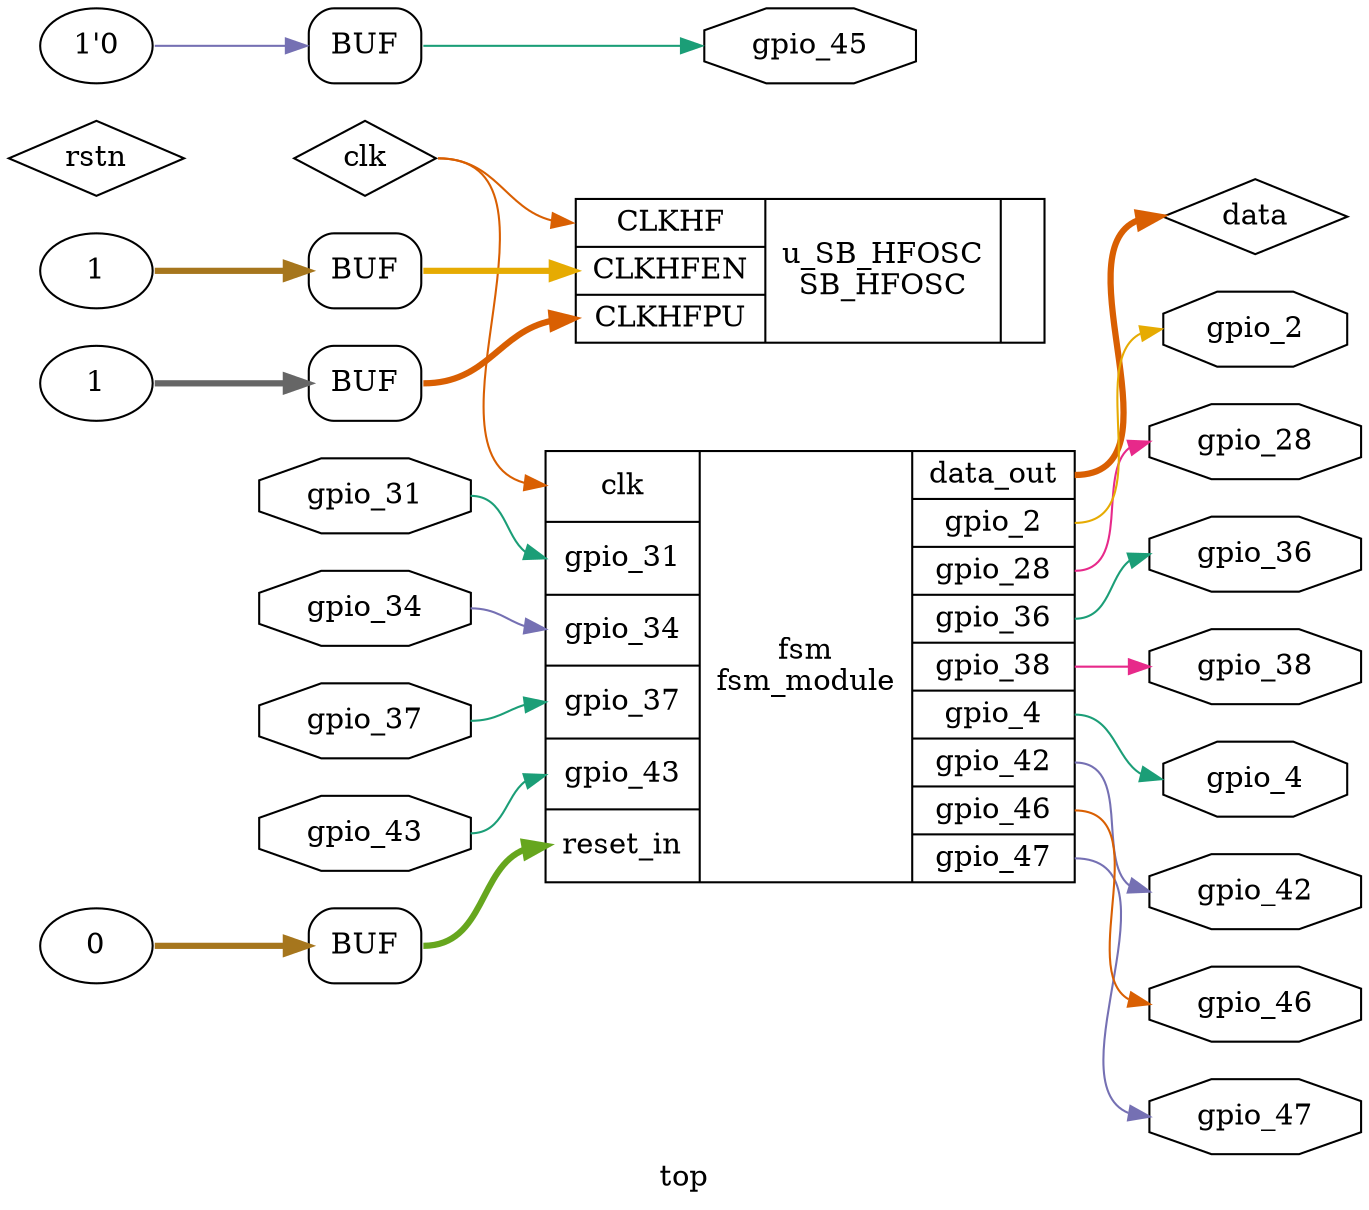 digraph "top" {
label="top";
rankdir="LR";
remincross=true;
n4 [ shape=diamond, label="data", color="black", fontcolor="black" ];
n5 [ shape=diamond, label="clk", color="black", fontcolor="black" ];
n6 [ shape=diamond, label="rstn", color="black", fontcolor="black" ];
n7 [ shape=octagon, label="gpio_31", color="black", fontcolor="black" ];
n8 [ shape=octagon, label="gpio_37", color="black", fontcolor="black" ];
n9 [ shape=octagon, label="gpio_34", color="black", fontcolor="black" ];
n10 [ shape=octagon, label="gpio_43", color="black", fontcolor="black" ];
n11 [ shape=octagon, label="gpio_36", color="black", fontcolor="black" ];
n12 [ shape=octagon, label="gpio_42", color="black", fontcolor="black" ];
n13 [ shape=octagon, label="gpio_38", color="black", fontcolor="black" ];
n14 [ shape=octagon, label="gpio_28", color="black", fontcolor="black" ];
n15 [ shape=octagon, label="gpio_47", color="black", fontcolor="black" ];
n16 [ shape=octagon, label="gpio_46", color="black", fontcolor="black" ];
n17 [ shape=octagon, label="gpio_45", color="black", fontcolor="black" ];
n18 [ shape=octagon, label="gpio_4", color="black", fontcolor="black" ];
n19 [ shape=octagon, label="gpio_2", color="black", fontcolor="black" ];
c22 [ shape=record, label="{{<p5> clk|<p7> gpio_31|<p9> gpio_34|<p8> gpio_37|<p10> gpio_43|<p20> reset_in}|fsm\nfsm_module|{<p21> data_out|<p19> gpio_2|<p14> gpio_28|<p11> gpio_36|<p13> gpio_38|<p18> gpio_4|<p12> gpio_42|<p16> gpio_46|<p15> gpio_47}}",  ];
c26 [ shape=record, label="{{<p23> CLKHF|<p24> CLKHFEN|<p25> CLKHFPU}|u_SB_HFOSC\nSB_HFOSC|{}}",  ];
v0 [ label="1" ];
x1 [shape=box, style=rounded, label="BUF", ];
v2 [ label="1" ];
x3 [shape=box, style=rounded, label="BUF", ];
v4 [ label="1'0" ];
x5 [shape=box, style=rounded, label="BUF", ];
v6 [ label="0" ];
x7 [shape=box, style=rounded, label="BUF", ];
x7:e -> c22:p20:w [colorscheme="dark28", color="5", fontcolor="5", style="setlinewidth(3)", label=""];
n10:e -> c22:p10:w [colorscheme="dark28", color="1", fontcolor="1", label=""];
c22:p11:e -> n11:w [colorscheme="dark28", color="1", fontcolor="1", label=""];
c22:p12:e -> n12:w [colorscheme="dark28", color="3", fontcolor="3", label=""];
c22:p13:e -> n13:w [colorscheme="dark28", color="4", fontcolor="4", label=""];
c22:p14:e -> n14:w [colorscheme="dark28", color="4", fontcolor="4", label=""];
c22:p15:e -> n15:w [colorscheme="dark28", color="3", fontcolor="3", label=""];
c22:p16:e -> n16:w [colorscheme="dark28", color="2", fontcolor="2", label=""];
x5:e -> n17:w [colorscheme="dark28", color="1", fontcolor="1", label=""];
c22:p18:e -> n18:w [colorscheme="dark28", color="1", fontcolor="1", label=""];
c22:p19:e -> n19:w [colorscheme="dark28", color="6", fontcolor="6", label=""];
x3:e -> c26:p24:w [colorscheme="dark28", color="6", fontcolor="6", style="setlinewidth(3)", label=""];
x1:e -> c26:p25:w [colorscheme="dark28", color="2", fontcolor="2", style="setlinewidth(3)", label=""];
c22:p21:e -> n4:w [colorscheme="dark28", color="2", fontcolor="2", style="setlinewidth(3)", label=""];
n5:e -> c22:p5:w [colorscheme="dark28", color="2", fontcolor="2", label=""];
n5:e -> c26:p23:w [colorscheme="dark28", color="2", fontcolor="2", label=""];
n7:e -> c22:p7:w [colorscheme="dark28", color="1", fontcolor="1", label=""];
n8:e -> c22:p8:w [colorscheme="dark28", color="1", fontcolor="1", label=""];
n9:e -> c22:p9:w [colorscheme="dark28", color="3", fontcolor="3", label=""];
v0:e -> x1:w [colorscheme="dark28", color="8", fontcolor="8", style="setlinewidth(3)", label=""];
v2:e -> x3:w [colorscheme="dark28", color="7", fontcolor="7", style="setlinewidth(3)", label=""];
v4:e -> x5:w [colorscheme="dark28", color="3", fontcolor="3", label=""];
v6:e -> x7:w [colorscheme="dark28", color="7", fontcolor="7", style="setlinewidth(3)", label=""];
}
